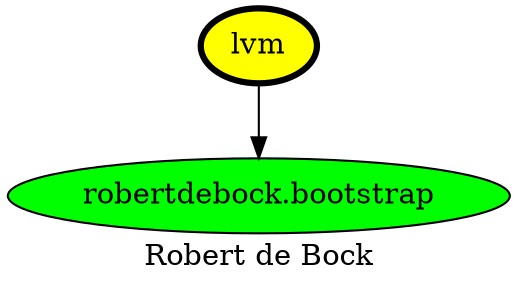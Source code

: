 digraph PhiloDilemma {
  label = "Robert de Bock" ;
  overlap=false
  {
    "lvm" [fillcolor=yellow style=filled penwidth=3]
    "robertdebock.bootstrap" [fillcolor=green style=filled]
  }
  "lvm" -> "robertdebock.bootstrap"
}
